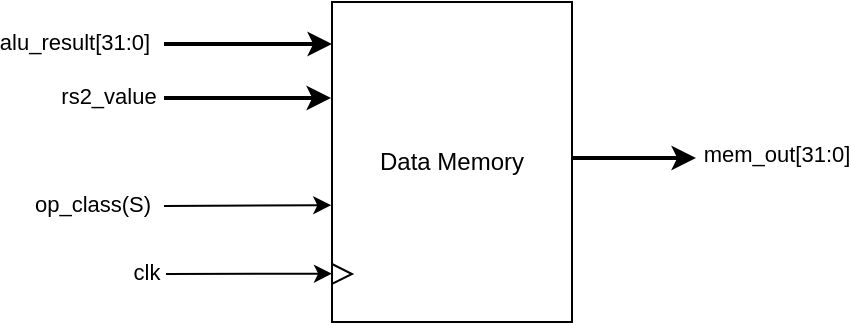 <mxfile version="26.2.14">
  <diagram name="Page-1" id="Ga1OnYFUsKogZ0DlLB_w">
    <mxGraphModel dx="938" dy="550" grid="1" gridSize="1" guides="1" tooltips="1" connect="1" arrows="1" fold="1" page="1" pageScale="1" pageWidth="827" pageHeight="1169" math="0" shadow="0">
      <root>
        <mxCell id="0" />
        <mxCell id="1" parent="0" />
        <mxCell id="cEm4v2QsvsLoRowAlMU9-1" value="Data Memory" style="rounded=0;whiteSpace=wrap;html=1;" vertex="1" parent="1">
          <mxGeometry x="320" y="240" width="120" height="160" as="geometry" />
        </mxCell>
        <mxCell id="cEm4v2QsvsLoRowAlMU9-2" value="" style="endArrow=classic;html=1;rounded=0;entryX=-0.003;entryY=0.808;entryDx=0;entryDy=0;entryPerimeter=0;strokeWidth=1;" edge="1" parent="1">
          <mxGeometry width="50" height="50" relative="1" as="geometry">
            <mxPoint x="237" y="376" as="sourcePoint" />
            <mxPoint x="320" y="375.82" as="targetPoint" />
          </mxGeometry>
        </mxCell>
        <mxCell id="cEm4v2QsvsLoRowAlMU9-8" value="clk" style="edgeLabel;html=1;align=center;verticalAlign=middle;resizable=0;points=[];" vertex="1" connectable="0" parent="cEm4v2QsvsLoRowAlMU9-2">
          <mxGeometry x="-0.901" y="1" relative="1" as="geometry">
            <mxPoint x="-14" as="offset" />
          </mxGeometry>
        </mxCell>
        <mxCell id="cEm4v2QsvsLoRowAlMU9-3" value="" style="triangle;whiteSpace=wrap;html=1;" vertex="1" parent="1">
          <mxGeometry x="320" y="371" width="10" height="10" as="geometry" />
        </mxCell>
        <mxCell id="cEm4v2QsvsLoRowAlMU9-5" value="" style="endArrow=classic;html=1;rounded=0;strokeWidth=2;entryX=-0.004;entryY=0.3;entryDx=0;entryDy=0;entryPerimeter=0;" edge="1" parent="1" target="cEm4v2QsvsLoRowAlMU9-1">
          <mxGeometry width="50" height="50" relative="1" as="geometry">
            <mxPoint x="236" y="288" as="sourcePoint" />
            <mxPoint x="321" y="288" as="targetPoint" />
          </mxGeometry>
        </mxCell>
        <mxCell id="cEm4v2QsvsLoRowAlMU9-14" value="&lt;div&gt;rs2_value&lt;/div&gt;" style="edgeLabel;html=1;align=center;verticalAlign=middle;resizable=0;points=[];" vertex="1" connectable="0" parent="cEm4v2QsvsLoRowAlMU9-5">
          <mxGeometry x="-0.899" y="-2" relative="1" as="geometry">
            <mxPoint x="-32" y="-3" as="offset" />
          </mxGeometry>
        </mxCell>
        <mxCell id="cEm4v2QsvsLoRowAlMU9-6" value="" style="endArrow=classic;html=1;rounded=0;strokeWidth=2;" edge="1" parent="1">
          <mxGeometry width="50" height="50" relative="1" as="geometry">
            <mxPoint x="236" y="261" as="sourcePoint" />
            <mxPoint x="320" y="261" as="targetPoint" />
          </mxGeometry>
        </mxCell>
        <mxCell id="cEm4v2QsvsLoRowAlMU9-13" value="alu_result[31:0]" style="edgeLabel;html=1;align=center;verticalAlign=middle;resizable=0;points=[];" vertex="1" connectable="0" parent="cEm4v2QsvsLoRowAlMU9-6">
          <mxGeometry x="-0.382" relative="1" as="geometry">
            <mxPoint x="-71" y="-1" as="offset" />
          </mxGeometry>
        </mxCell>
        <mxCell id="cEm4v2QsvsLoRowAlMU9-11" value="" style="endArrow=classic;html=1;rounded=0;entryX=-0.003;entryY=0.635;entryDx=0;entryDy=0;entryPerimeter=0;" edge="1" parent="1" target="cEm4v2QsvsLoRowAlMU9-1">
          <mxGeometry width="50" height="50" relative="1" as="geometry">
            <mxPoint x="236" y="342" as="sourcePoint" />
            <mxPoint x="250" y="342" as="targetPoint" />
          </mxGeometry>
        </mxCell>
        <mxCell id="cEm4v2QsvsLoRowAlMU9-12" value="op_class(S)" style="edgeLabel;html=1;align=center;verticalAlign=middle;resizable=0;points=[];" vertex="1" connectable="0" parent="cEm4v2QsvsLoRowAlMU9-11">
          <mxGeometry x="-0.476" y="1" relative="1" as="geometry">
            <mxPoint x="-58" as="offset" />
          </mxGeometry>
        </mxCell>
        <mxCell id="cEm4v2QsvsLoRowAlMU9-15" value="" style="endArrow=classic;html=1;rounded=0;strokeWidth=2;" edge="1" parent="1">
          <mxGeometry width="50" height="50" relative="1" as="geometry">
            <mxPoint x="440" y="318" as="sourcePoint" />
            <mxPoint x="502" y="318" as="targetPoint" />
          </mxGeometry>
        </mxCell>
        <mxCell id="cEm4v2QsvsLoRowAlMU9-16" value="mem_out[31:0]" style="edgeLabel;html=1;align=center;verticalAlign=middle;resizable=0;points=[];" vertex="1" connectable="0" parent="cEm4v2QsvsLoRowAlMU9-15">
          <mxGeometry x="0.597" relative="1" as="geometry">
            <mxPoint x="52" y="-2" as="offset" />
          </mxGeometry>
        </mxCell>
      </root>
    </mxGraphModel>
  </diagram>
</mxfile>
